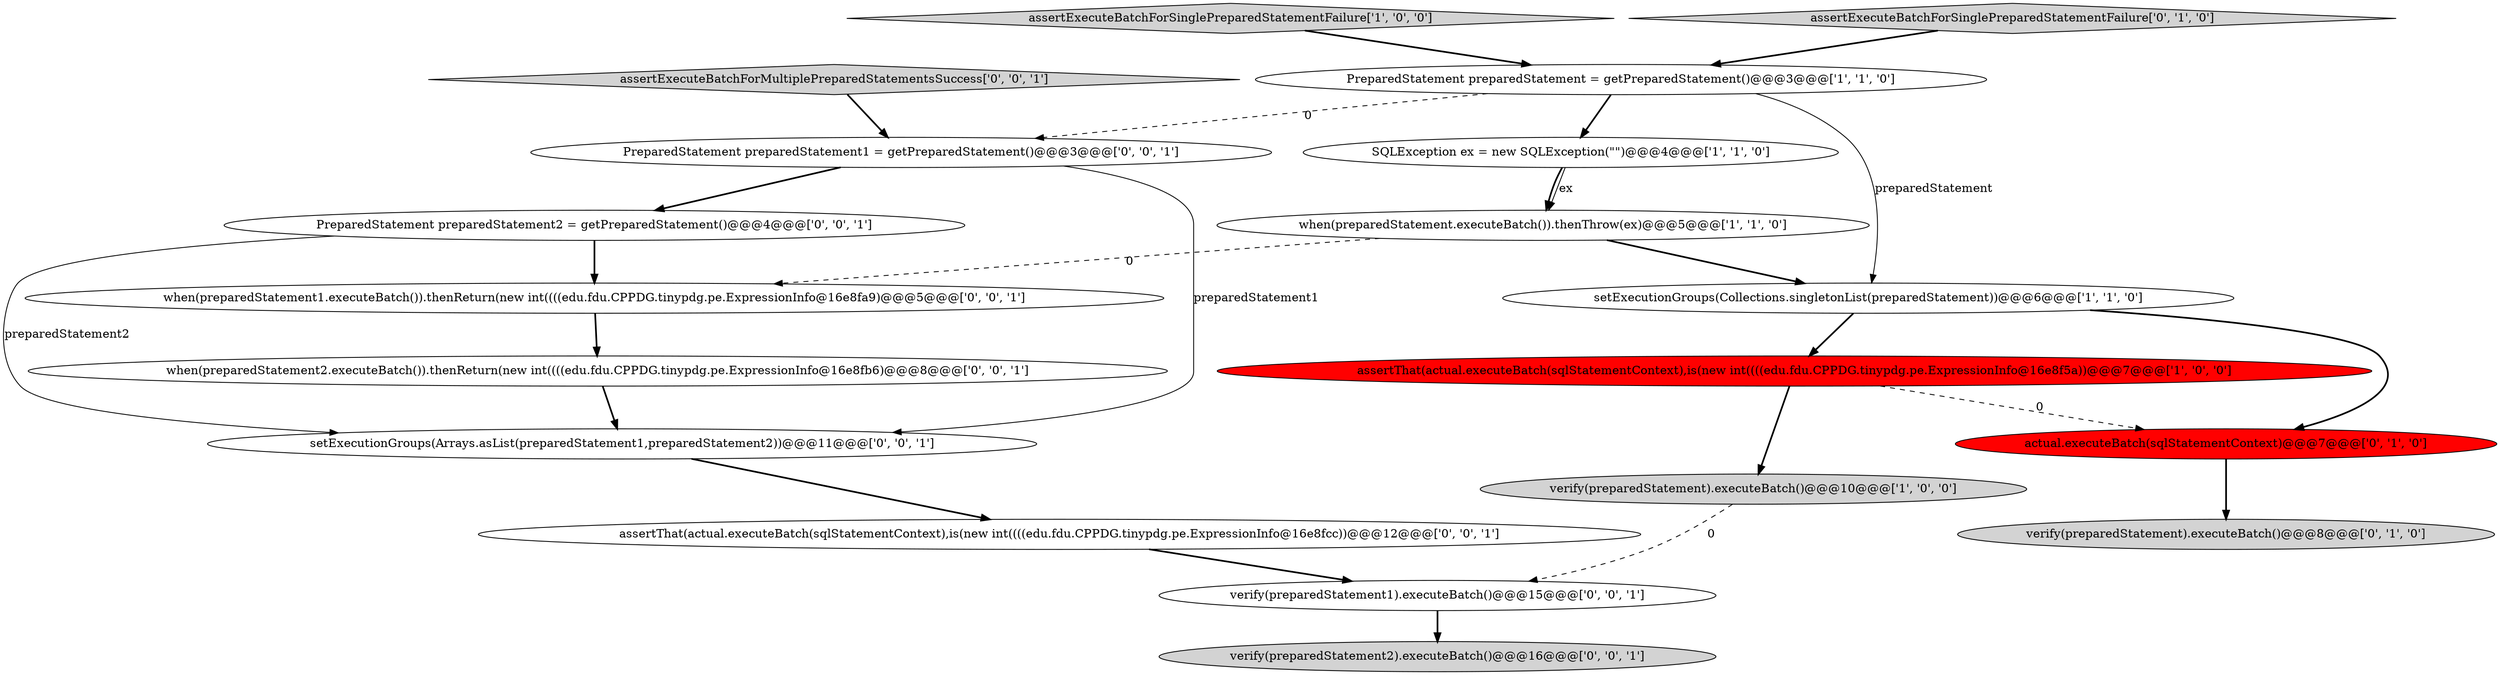 digraph {
2 [style = filled, label = "when(preparedStatement.executeBatch()).thenThrow(ex)@@@5@@@['1', '1', '0']", fillcolor = white, shape = ellipse image = "AAA0AAABBB1BBB"];
16 [style = filled, label = "PreparedStatement preparedStatement2 = getPreparedStatement()@@@4@@@['0', '0', '1']", fillcolor = white, shape = ellipse image = "AAA0AAABBB3BBB"];
7 [style = filled, label = "actual.executeBatch(sqlStatementContext)@@@7@@@['0', '1', '0']", fillcolor = red, shape = ellipse image = "AAA1AAABBB2BBB"];
8 [style = filled, label = "verify(preparedStatement).executeBatch()@@@8@@@['0', '1', '0']", fillcolor = lightgray, shape = ellipse image = "AAA0AAABBB2BBB"];
11 [style = filled, label = "verify(preparedStatement2).executeBatch()@@@16@@@['0', '0', '1']", fillcolor = lightgray, shape = ellipse image = "AAA0AAABBB3BBB"];
12 [style = filled, label = "PreparedStatement preparedStatement1 = getPreparedStatement()@@@3@@@['0', '0', '1']", fillcolor = white, shape = ellipse image = "AAA0AAABBB3BBB"];
13 [style = filled, label = "when(preparedStatement2.executeBatch()).thenReturn(new int((((edu.fdu.CPPDG.tinypdg.pe.ExpressionInfo@16e8fb6)@@@8@@@['0', '0', '1']", fillcolor = white, shape = ellipse image = "AAA0AAABBB3BBB"];
5 [style = filled, label = "SQLException ex = new SQLException(\"\")@@@4@@@['1', '1', '0']", fillcolor = white, shape = ellipse image = "AAA0AAABBB1BBB"];
14 [style = filled, label = "assertExecuteBatchForMultiplePreparedStatementsSuccess['0', '0', '1']", fillcolor = lightgray, shape = diamond image = "AAA0AAABBB3BBB"];
3 [style = filled, label = "assertExecuteBatchForSinglePreparedStatementFailure['1', '0', '0']", fillcolor = lightgray, shape = diamond image = "AAA0AAABBB1BBB"];
6 [style = filled, label = "assertThat(actual.executeBatch(sqlStatementContext),is(new int((((edu.fdu.CPPDG.tinypdg.pe.ExpressionInfo@16e8f5a))@@@7@@@['1', '0', '0']", fillcolor = red, shape = ellipse image = "AAA1AAABBB1BBB"];
18 [style = filled, label = "setExecutionGroups(Arrays.asList(preparedStatement1,preparedStatement2))@@@11@@@['0', '0', '1']", fillcolor = white, shape = ellipse image = "AAA0AAABBB3BBB"];
10 [style = filled, label = "when(preparedStatement1.executeBatch()).thenReturn(new int((((edu.fdu.CPPDG.tinypdg.pe.ExpressionInfo@16e8fa9)@@@5@@@['0', '0', '1']", fillcolor = white, shape = ellipse image = "AAA0AAABBB3BBB"];
1 [style = filled, label = "verify(preparedStatement).executeBatch()@@@10@@@['1', '0', '0']", fillcolor = lightgray, shape = ellipse image = "AAA0AAABBB1BBB"];
0 [style = filled, label = "PreparedStatement preparedStatement = getPreparedStatement()@@@3@@@['1', '1', '0']", fillcolor = white, shape = ellipse image = "AAA0AAABBB1BBB"];
9 [style = filled, label = "assertExecuteBatchForSinglePreparedStatementFailure['0', '1', '0']", fillcolor = lightgray, shape = diamond image = "AAA0AAABBB2BBB"];
4 [style = filled, label = "setExecutionGroups(Collections.singletonList(preparedStatement))@@@6@@@['1', '1', '0']", fillcolor = white, shape = ellipse image = "AAA0AAABBB1BBB"];
15 [style = filled, label = "assertThat(actual.executeBatch(sqlStatementContext),is(new int((((edu.fdu.CPPDG.tinypdg.pe.ExpressionInfo@16e8fcc))@@@12@@@['0', '0', '1']", fillcolor = white, shape = ellipse image = "AAA0AAABBB3BBB"];
17 [style = filled, label = "verify(preparedStatement1).executeBatch()@@@15@@@['0', '0', '1']", fillcolor = white, shape = ellipse image = "AAA0AAABBB3BBB"];
16->18 [style = solid, label="preparedStatement2"];
0->4 [style = solid, label="preparedStatement"];
9->0 [style = bold, label=""];
4->6 [style = bold, label=""];
16->10 [style = bold, label=""];
6->7 [style = dashed, label="0"];
18->15 [style = bold, label=""];
12->16 [style = bold, label=""];
12->18 [style = solid, label="preparedStatement1"];
0->12 [style = dashed, label="0"];
7->8 [style = bold, label=""];
2->4 [style = bold, label=""];
4->7 [style = bold, label=""];
3->0 [style = bold, label=""];
2->10 [style = dashed, label="0"];
6->1 [style = bold, label=""];
5->2 [style = bold, label=""];
15->17 [style = bold, label=""];
1->17 [style = dashed, label="0"];
10->13 [style = bold, label=""];
14->12 [style = bold, label=""];
5->2 [style = solid, label="ex"];
13->18 [style = bold, label=""];
0->5 [style = bold, label=""];
17->11 [style = bold, label=""];
}
